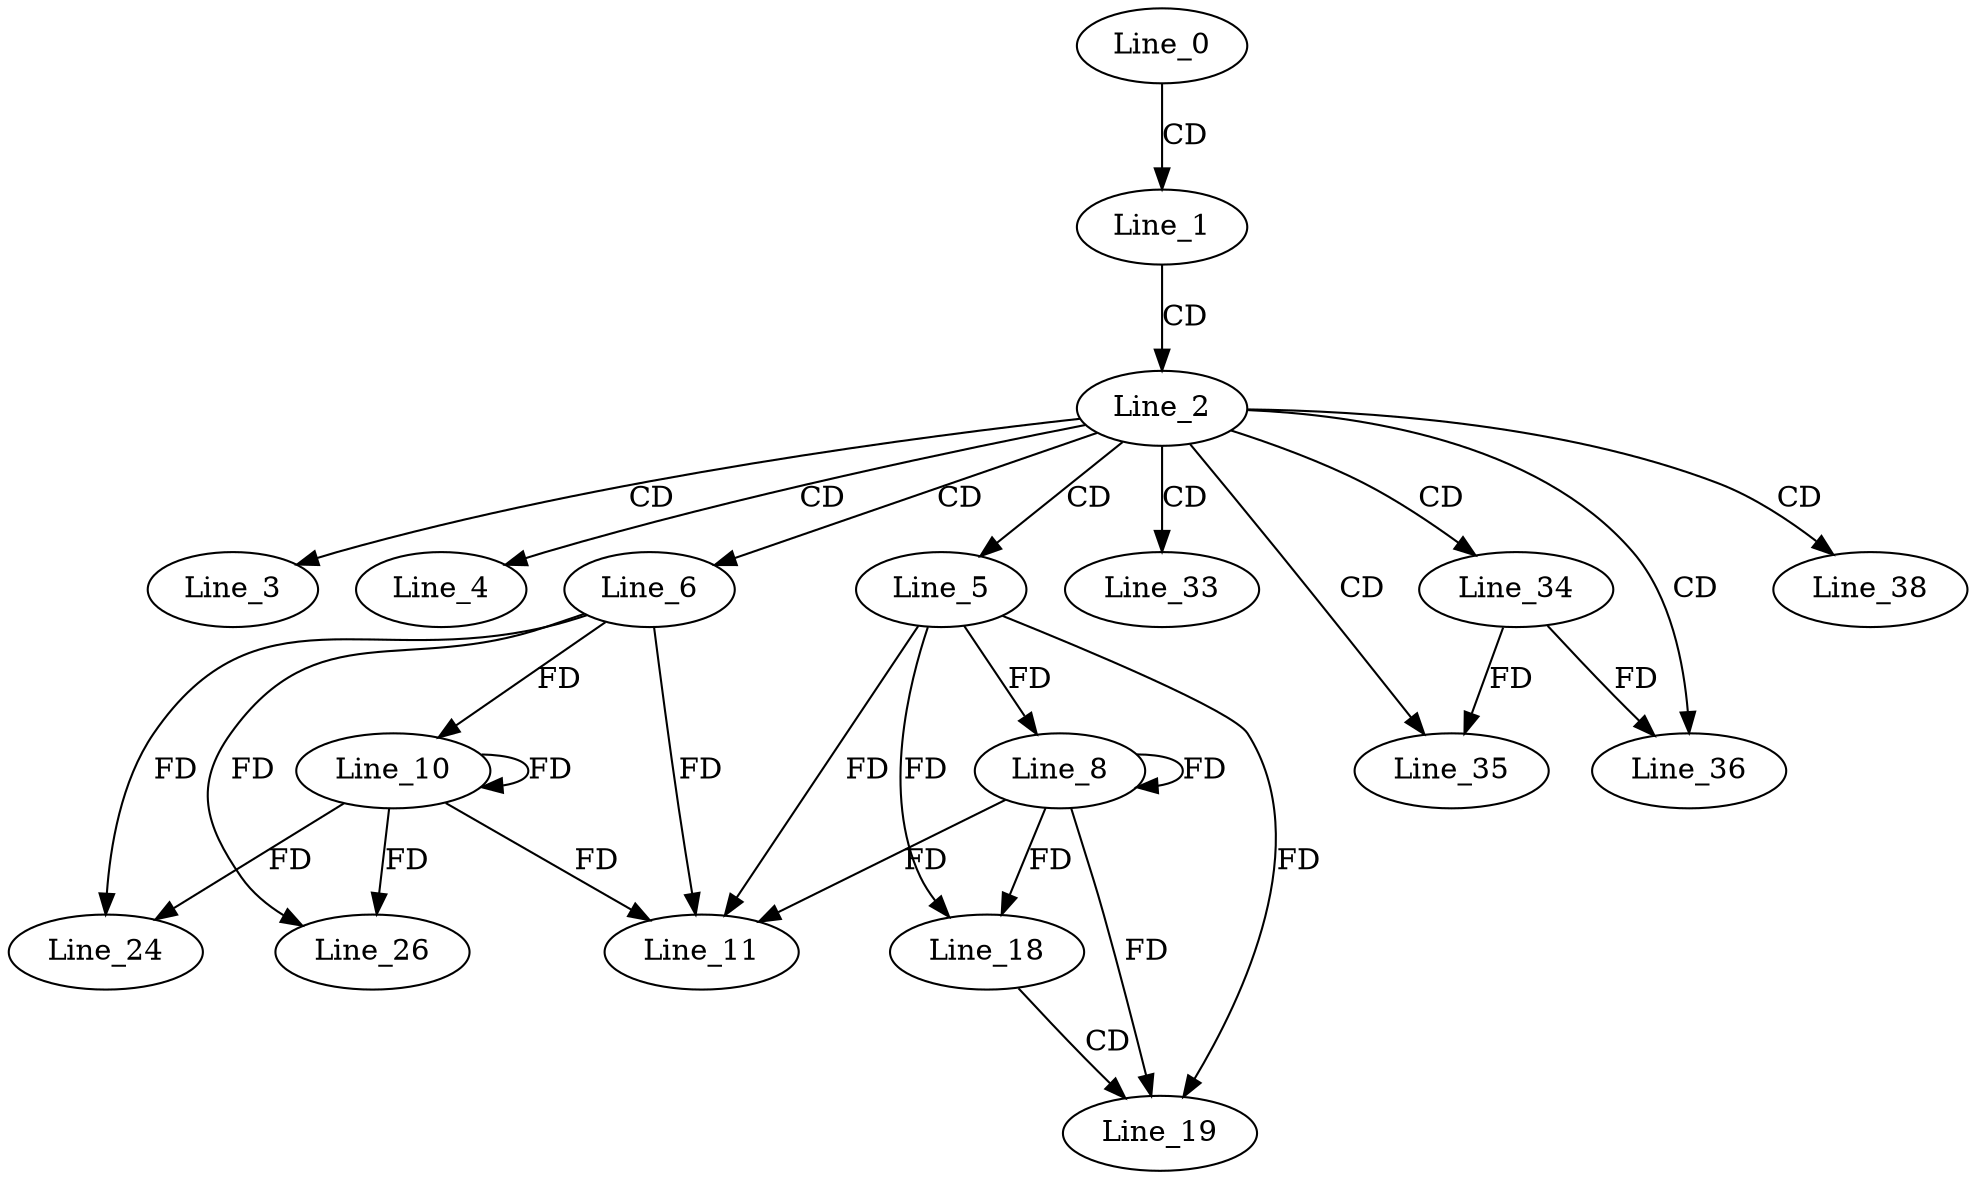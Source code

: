 digraph G {
  Line_0;
  Line_1;
  Line_2;
  Line_3;
  Line_4;
  Line_5;
  Line_6;
  Line_8;
  Line_8;
  Line_10;
  Line_11;
  Line_18;
  Line_19;
  Line_24;
  Line_26;
  Line_33;
  Line_34;
  Line_35;
  Line_36;
  Line_38;
  Line_0 -> Line_1 [ label="CD" ];
  Line_1 -> Line_2 [ label="CD" ];
  Line_2 -> Line_3 [ label="CD" ];
  Line_2 -> Line_4 [ label="CD" ];
  Line_2 -> Line_5 [ label="CD" ];
  Line_2 -> Line_6 [ label="CD" ];
  Line_5 -> Line_8 [ label="FD" ];
  Line_8 -> Line_8 [ label="FD" ];
  Line_6 -> Line_10 [ label="FD" ];
  Line_10 -> Line_10 [ label="FD" ];
  Line_5 -> Line_11 [ label="FD" ];
  Line_8 -> Line_11 [ label="FD" ];
  Line_6 -> Line_11 [ label="FD" ];
  Line_10 -> Line_11 [ label="FD" ];
  Line_5 -> Line_18 [ label="FD" ];
  Line_8 -> Line_18 [ label="FD" ];
  Line_18 -> Line_19 [ label="CD" ];
  Line_5 -> Line_19 [ label="FD" ];
  Line_8 -> Line_19 [ label="FD" ];
  Line_6 -> Line_24 [ label="FD" ];
  Line_10 -> Line_24 [ label="FD" ];
  Line_6 -> Line_26 [ label="FD" ];
  Line_10 -> Line_26 [ label="FD" ];
  Line_2 -> Line_33 [ label="CD" ];
  Line_2 -> Line_34 [ label="CD" ];
  Line_2 -> Line_35 [ label="CD" ];
  Line_34 -> Line_35 [ label="FD" ];
  Line_2 -> Line_36 [ label="CD" ];
  Line_34 -> Line_36 [ label="FD" ];
  Line_2 -> Line_38 [ label="CD" ];
}
